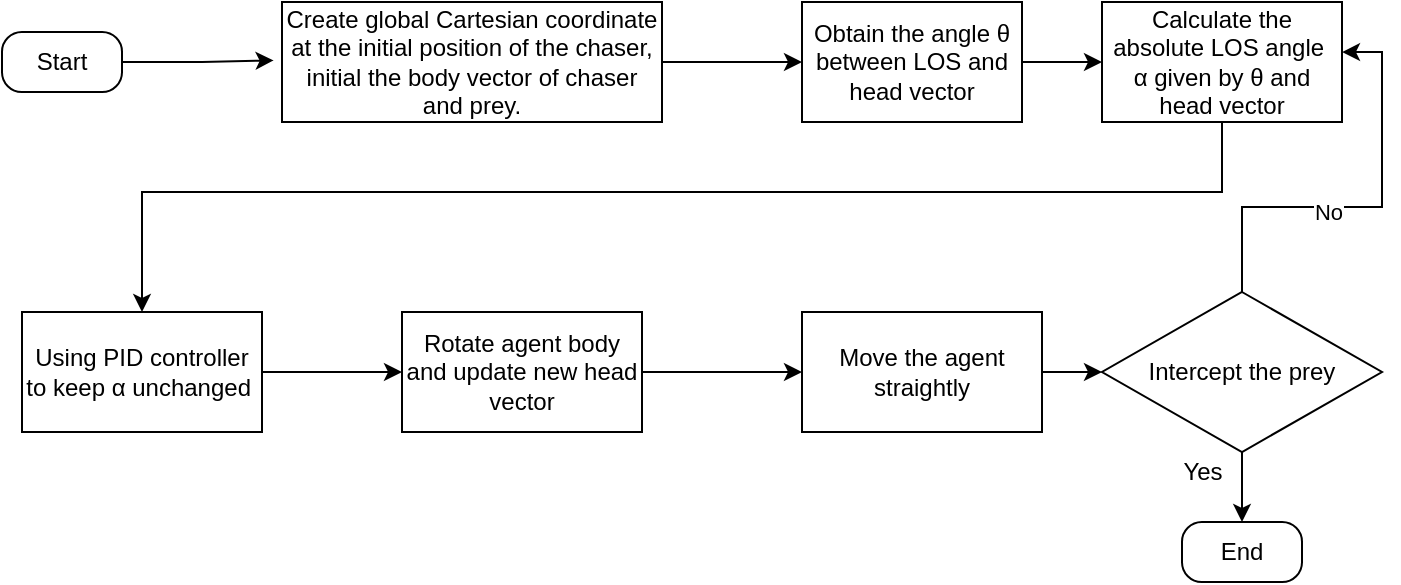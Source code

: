 <mxfile version="16.2.7" type="onedrive"><diagram id="A_mZ_AlmsJ-JwiHPEi60" name="Page-1"><mxGraphModel dx="1096" dy="534" grid="1" gridSize="10" guides="1" tooltips="1" connect="1" arrows="1" fold="1" page="1" pageScale="1" pageWidth="827" pageHeight="1169" math="0" shadow="0"><root><mxCell id="0"/><mxCell id="1" parent="0"/><mxCell id="vxJ_B4l_9n6CzRp1Zz17-4" style="edgeStyle=orthogonalEdgeStyle;rounded=0;orthogonalLoop=1;jettySize=auto;html=1;entryX=-0.022;entryY=0.487;entryDx=0;entryDy=0;entryPerimeter=0;" edge="1" parent="1" source="vxJ_B4l_9n6CzRp1Zz17-1" target="vxJ_B4l_9n6CzRp1Zz17-3"><mxGeometry relative="1" as="geometry"/></mxCell><mxCell id="vxJ_B4l_9n6CzRp1Zz17-1" value="Start" style="rounded=1;whiteSpace=wrap;html=1;arcSize=33;" vertex="1" parent="1"><mxGeometry x="50" y="345" width="60" height="30" as="geometry"/></mxCell><mxCell id="vxJ_B4l_9n6CzRp1Zz17-6" style="edgeStyle=orthogonalEdgeStyle;rounded=0;orthogonalLoop=1;jettySize=auto;html=1;entryX=0;entryY=0.5;entryDx=0;entryDy=0;" edge="1" parent="1" source="vxJ_B4l_9n6CzRp1Zz17-3" target="vxJ_B4l_9n6CzRp1Zz17-5"><mxGeometry relative="1" as="geometry"/></mxCell><mxCell id="vxJ_B4l_9n6CzRp1Zz17-3" value="Create global Cartesian coordinate at the initial position of the chaser, initial the body vector of chaser and prey." style="rounded=0;whiteSpace=wrap;html=1;" vertex="1" parent="1"><mxGeometry x="190" y="330" width="190" height="60" as="geometry"/></mxCell><mxCell id="vxJ_B4l_9n6CzRp1Zz17-8" style="edgeStyle=orthogonalEdgeStyle;rounded=0;orthogonalLoop=1;jettySize=auto;html=1;entryX=0;entryY=0.5;entryDx=0;entryDy=0;" edge="1" parent="1" source="vxJ_B4l_9n6CzRp1Zz17-5" target="vxJ_B4l_9n6CzRp1Zz17-7"><mxGeometry relative="1" as="geometry"/></mxCell><mxCell id="vxJ_B4l_9n6CzRp1Zz17-5" value="Obtain the angle θ between LOS and head vector" style="rounded=0;whiteSpace=wrap;html=1;" vertex="1" parent="1"><mxGeometry x="450" y="330" width="110" height="60" as="geometry"/></mxCell><mxCell id="vxJ_B4l_9n6CzRp1Zz17-11" style="edgeStyle=orthogonalEdgeStyle;rounded=0;orthogonalLoop=1;jettySize=auto;html=1;entryX=0.5;entryY=0;entryDx=0;entryDy=0;" edge="1" parent="1" source="vxJ_B4l_9n6CzRp1Zz17-7" target="vxJ_B4l_9n6CzRp1Zz17-9"><mxGeometry relative="1" as="geometry"><Array as="points"><mxPoint x="660" y="425"/><mxPoint x="120" y="425"/></Array></mxGeometry></mxCell><mxCell id="vxJ_B4l_9n6CzRp1Zz17-7" value="Calculate the absolute LOS angle&amp;nbsp; α given by θ and head vector" style="rounded=0;whiteSpace=wrap;html=1;" vertex="1" parent="1"><mxGeometry x="600" y="330" width="120" height="60" as="geometry"/></mxCell><mxCell id="vxJ_B4l_9n6CzRp1Zz17-12" style="edgeStyle=orthogonalEdgeStyle;rounded=0;orthogonalLoop=1;jettySize=auto;html=1;" edge="1" parent="1" source="vxJ_B4l_9n6CzRp1Zz17-9" target="vxJ_B4l_9n6CzRp1Zz17-10"><mxGeometry relative="1" as="geometry"/></mxCell><mxCell id="vxJ_B4l_9n6CzRp1Zz17-9" value="Using PID controller to keep α unchanged&amp;nbsp;" style="rounded=0;whiteSpace=wrap;html=1;" vertex="1" parent="1"><mxGeometry x="60" y="485" width="120" height="60" as="geometry"/></mxCell><mxCell id="vxJ_B4l_9n6CzRp1Zz17-15" style="edgeStyle=orthogonalEdgeStyle;rounded=0;orthogonalLoop=1;jettySize=auto;html=1;entryX=0;entryY=0.5;entryDx=0;entryDy=0;" edge="1" parent="1" source="vxJ_B4l_9n6CzRp1Zz17-10" target="vxJ_B4l_9n6CzRp1Zz17-14"><mxGeometry relative="1" as="geometry"><mxPoint x="440" y="515" as="targetPoint"/></mxGeometry></mxCell><mxCell id="vxJ_B4l_9n6CzRp1Zz17-10" value="Rotate agent body and update new head vector" style="rounded=0;whiteSpace=wrap;html=1;" vertex="1" parent="1"><mxGeometry x="250" y="485" width="120" height="60" as="geometry"/></mxCell><mxCell id="vxJ_B4l_9n6CzRp1Zz17-17" style="edgeStyle=orthogonalEdgeStyle;rounded=0;orthogonalLoop=1;jettySize=auto;html=1;entryX=0;entryY=0.5;entryDx=0;entryDy=0;" edge="1" parent="1" source="vxJ_B4l_9n6CzRp1Zz17-14" target="vxJ_B4l_9n6CzRp1Zz17-16"><mxGeometry relative="1" as="geometry"/></mxCell><mxCell id="vxJ_B4l_9n6CzRp1Zz17-14" value="Move the agent straightly" style="rounded=0;whiteSpace=wrap;html=1;" vertex="1" parent="1"><mxGeometry x="450" y="485" width="120" height="60" as="geometry"/></mxCell><mxCell id="vxJ_B4l_9n6CzRp1Zz17-21" style="edgeStyle=orthogonalEdgeStyle;rounded=0;orthogonalLoop=1;jettySize=auto;html=1;entryX=0.5;entryY=0;entryDx=0;entryDy=0;" edge="1" parent="1" source="vxJ_B4l_9n6CzRp1Zz17-16" target="vxJ_B4l_9n6CzRp1Zz17-19"><mxGeometry relative="1" as="geometry"/></mxCell><mxCell id="vxJ_B4l_9n6CzRp1Zz17-22" style="edgeStyle=orthogonalEdgeStyle;rounded=0;orthogonalLoop=1;jettySize=auto;html=1;entryX=1;entryY=0.417;entryDx=0;entryDy=0;entryPerimeter=0;" edge="1" parent="1" source="vxJ_B4l_9n6CzRp1Zz17-16" target="vxJ_B4l_9n6CzRp1Zz17-7"><mxGeometry relative="1" as="geometry"/></mxCell><mxCell id="vxJ_B4l_9n6CzRp1Zz17-25" value="No" style="edgeLabel;html=1;align=center;verticalAlign=middle;resizable=0;points=[];" vertex="1" connectable="0" parent="vxJ_B4l_9n6CzRp1Zz17-22"><mxGeometry x="-0.185" y="-2" relative="1" as="geometry"><mxPoint as="offset"/></mxGeometry></mxCell><mxCell id="vxJ_B4l_9n6CzRp1Zz17-16" value="Intercept the prey" style="rhombus;whiteSpace=wrap;html=1;" vertex="1" parent="1"><mxGeometry x="600" y="475" width="140" height="80" as="geometry"/></mxCell><mxCell id="vxJ_B4l_9n6CzRp1Zz17-19" value="End" style="rounded=1;whiteSpace=wrap;html=1;arcSize=33;" vertex="1" parent="1"><mxGeometry x="640" y="590" width="60" height="30" as="geometry"/></mxCell><mxCell id="vxJ_B4l_9n6CzRp1Zz17-24" value="Yes" style="text;html=1;align=center;verticalAlign=middle;resizable=0;points=[];autosize=1;strokeColor=none;fillColor=none;" vertex="1" parent="1"><mxGeometry x="630" y="555" width="40" height="20" as="geometry"/></mxCell></root></mxGraphModel></diagram></mxfile>